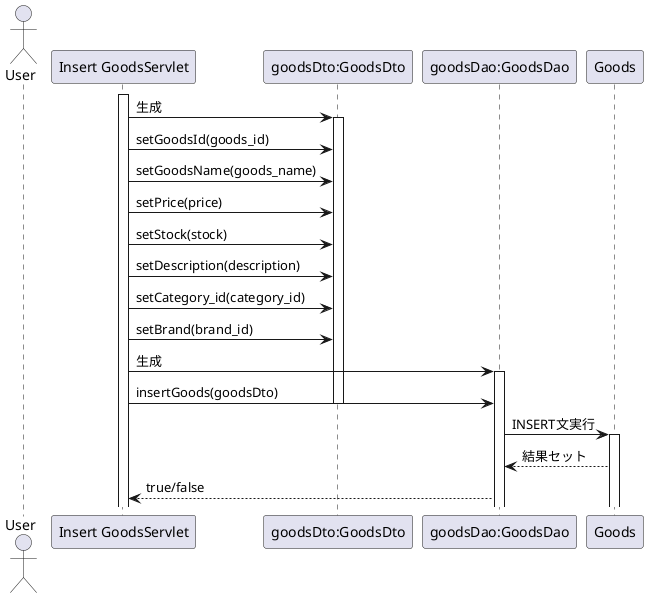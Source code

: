 @startuml 
actor User
participant "Insert GoodsServlet" as A
participant "goodsDto:GoodsDto" as B
participant "goodsDao:GoodsDao" as C
participant "Goods" as D
activate A
A -> B: 生成
activate B
A -> B: setGoodsId(goods_id)
A -> B: setGoodsName(goods_name)
A -> B: setPrice(price)
A -> B: setStock(stock)
A -> B: setDescription(description)
A -> B: setCategory_id(category_id)
A -> B: setBrand(brand_id)
A -> C: 生成
activate C
A -> C: insertGoods(goodsDto)
deactivate B
C -> D: INSERT文実行
activate D
D --> C: 結果セット
C --> A: true/false
@enduml

//登録者の名前をつけるか